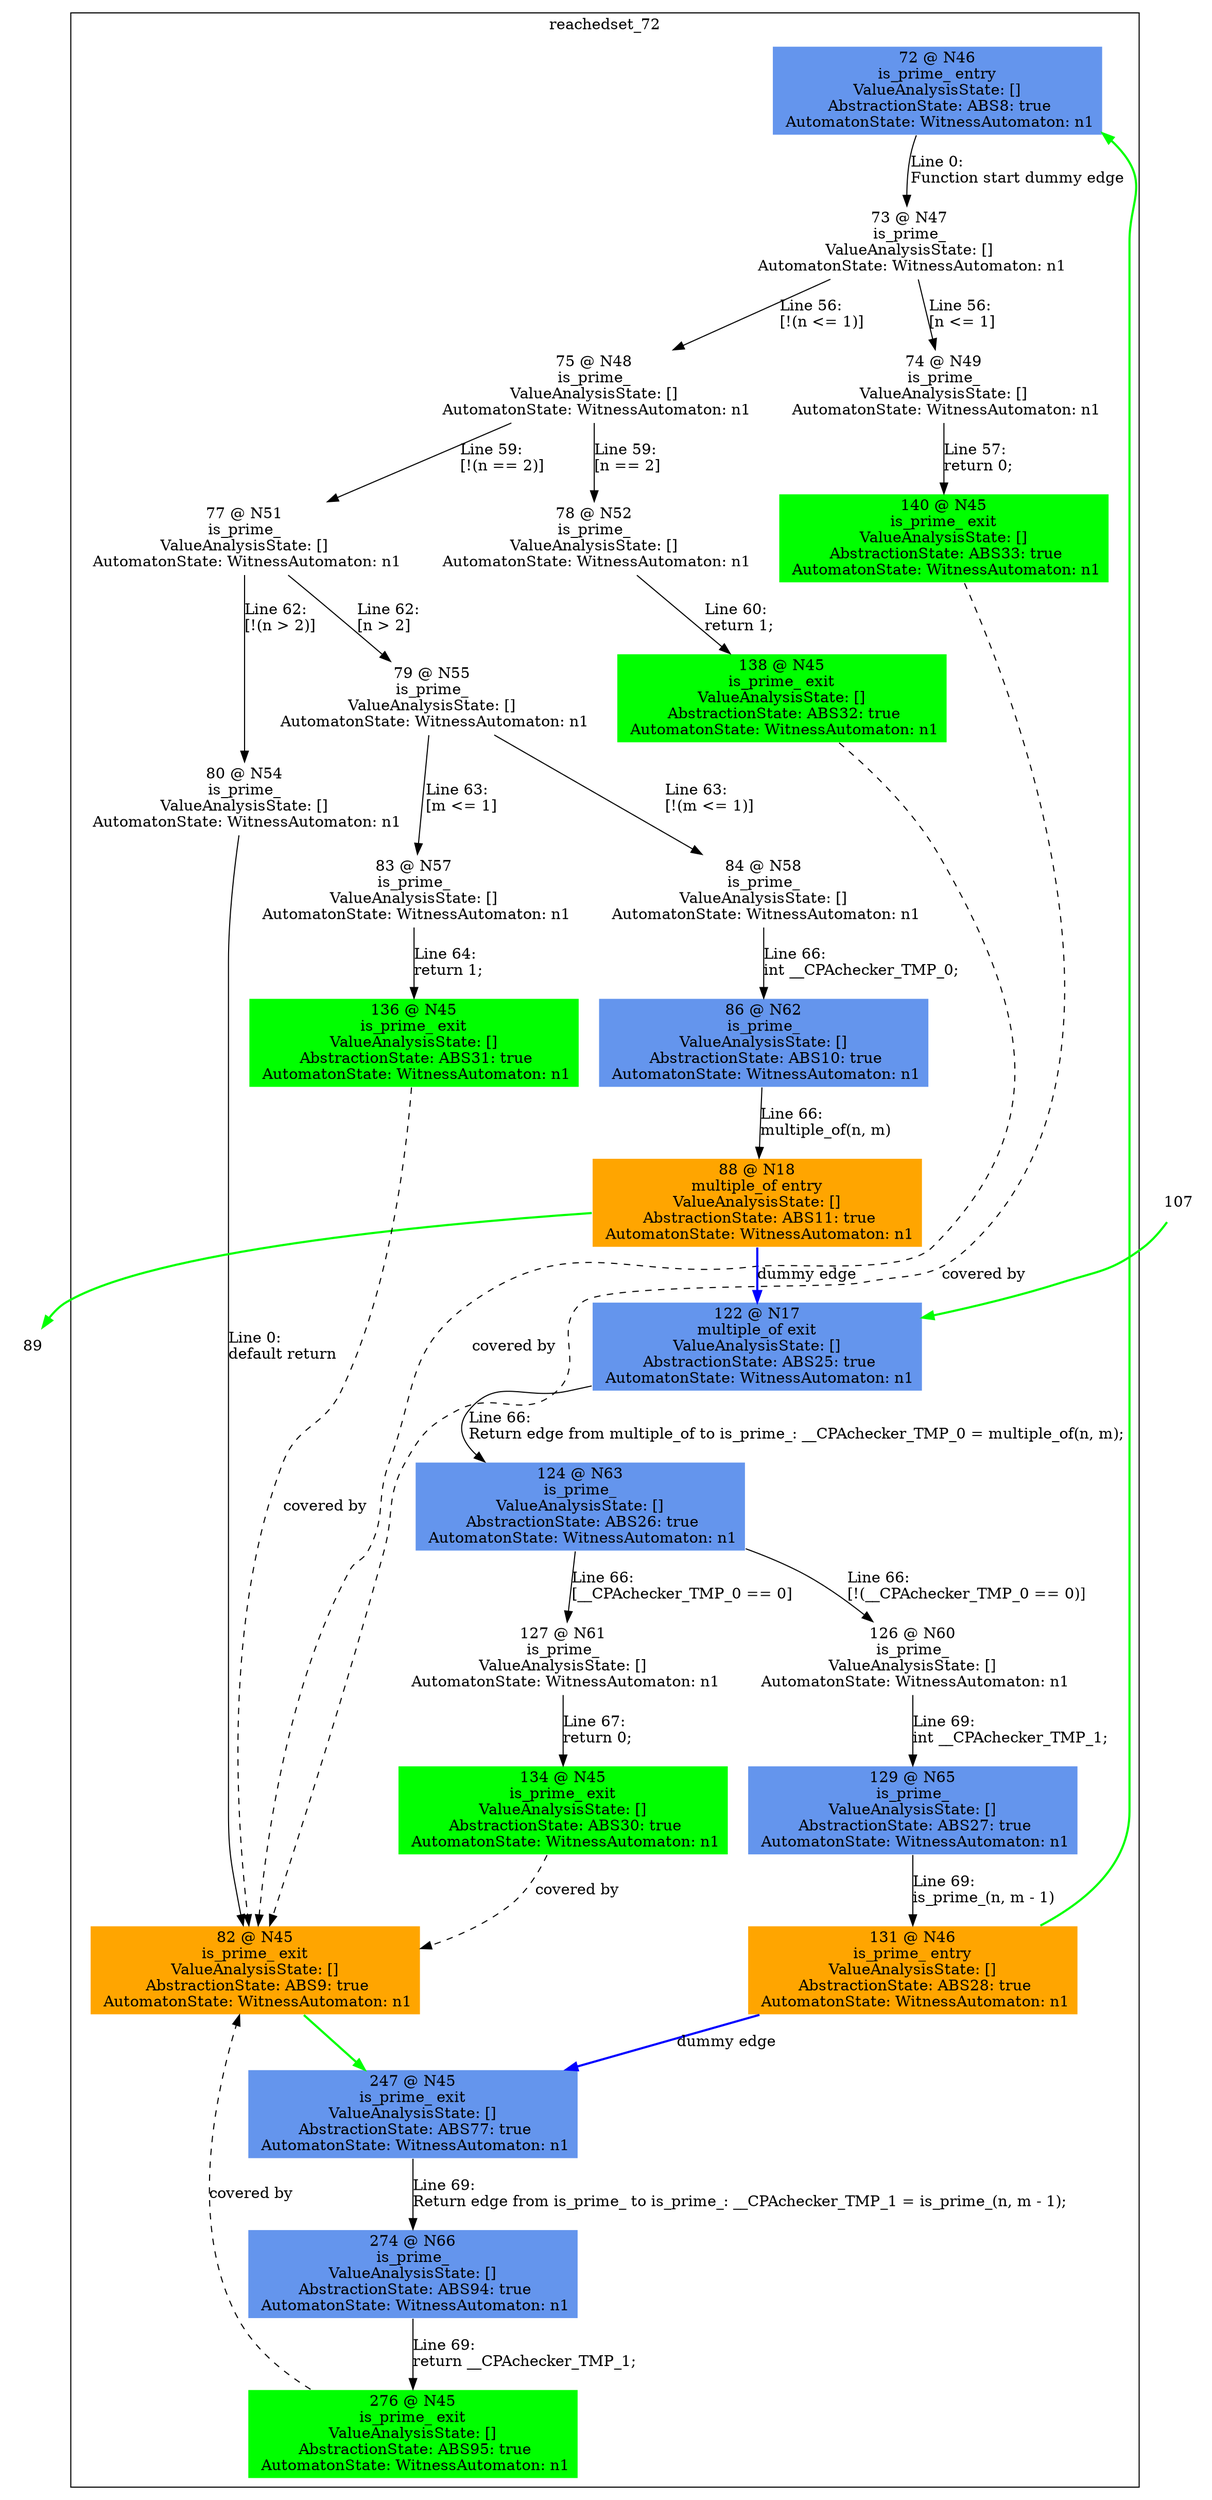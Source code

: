 digraph ARG {
node [style="filled" shape="box" color="white"]
subgraph cluster_72 {
label="reachedset_72"
72 [fillcolor="cornflowerblue" label="72 @ N46\nis_prime_ entry\nValueAnalysisState: []\n AbstractionState: ABS8: true\n AutomatonState: WitnessAutomaton: n1\n" id="72"]
73 [label="73 @ N47\nis_prime_\nValueAnalysisState: []\n AutomatonState: WitnessAutomaton: n1\n" id="73"]
75 [label="75 @ N48\nis_prime_\nValueAnalysisState: []\n AutomatonState: WitnessAutomaton: n1\n" id="75"]
78 [label="78 @ N52\nis_prime_\nValueAnalysisState: []\n AutomatonState: WitnessAutomaton: n1\n" id="78"]
138 [fillcolor="green" label="138 @ N45\nis_prime_ exit\nValueAnalysisState: []\n AbstractionState: ABS32: true\n AutomatonState: WitnessAutomaton: n1\n" id="138"]
77 [label="77 @ N51\nis_prime_\nValueAnalysisState: []\n AutomatonState: WitnessAutomaton: n1\n" id="77"]
80 [label="80 @ N54\nis_prime_\nValueAnalysisState: []\n AutomatonState: WitnessAutomaton: n1\n" id="80"]
82 [fillcolor="orange" label="82 @ N45\nis_prime_ exit\nValueAnalysisState: []\n AbstractionState: ABS9: true\n AutomatonState: WitnessAutomaton: n1\n" id="82"]
79 [label="79 @ N55\nis_prime_\nValueAnalysisState: []\n AutomatonState: WitnessAutomaton: n1\n" id="79"]
84 [label="84 @ N58\nis_prime_\nValueAnalysisState: []\n AutomatonState: WitnessAutomaton: n1\n" id="84"]
86 [fillcolor="cornflowerblue" label="86 @ N62\nis_prime_\nValueAnalysisState: []\n AbstractionState: ABS10: true\n AutomatonState: WitnessAutomaton: n1\n" id="86"]
88 [fillcolor="orange" label="88 @ N18\nmultiple_of entry\nValueAnalysisState: []\n AbstractionState: ABS11: true\n AutomatonState: WitnessAutomaton: n1\n" id="88"]
122 [fillcolor="cornflowerblue" label="122 @ N17\nmultiple_of exit\nValueAnalysisState: []\n AbstractionState: ABS25: true\n AutomatonState: WitnessAutomaton: n1\n" id="122"]
124 [fillcolor="cornflowerblue" label="124 @ N63\nis_prime_\nValueAnalysisState: []\n AbstractionState: ABS26: true\n AutomatonState: WitnessAutomaton: n1\n" id="124"]
127 [label="127 @ N61\nis_prime_\nValueAnalysisState: []\n AutomatonState: WitnessAutomaton: n1\n" id="127"]
134 [fillcolor="green" label="134 @ N45\nis_prime_ exit\nValueAnalysisState: []\n AbstractionState: ABS30: true\n AutomatonState: WitnessAutomaton: n1\n" id="134"]
126 [label="126 @ N60\nis_prime_\nValueAnalysisState: []\n AutomatonState: WitnessAutomaton: n1\n" id="126"]
129 [fillcolor="cornflowerblue" label="129 @ N65\nis_prime_\nValueAnalysisState: []\n AbstractionState: ABS27: true\n AutomatonState: WitnessAutomaton: n1\n" id="129"]
131 [fillcolor="orange" label="131 @ N46\nis_prime_ entry\nValueAnalysisState: []\n AbstractionState: ABS28: true\n AutomatonState: WitnessAutomaton: n1\n" id="131"]
247 [fillcolor="cornflowerblue" label="247 @ N45\nis_prime_ exit\nValueAnalysisState: []\n AbstractionState: ABS77: true\n AutomatonState: WitnessAutomaton: n1\n" id="247"]
274 [fillcolor="cornflowerblue" label="274 @ N66\nis_prime_\nValueAnalysisState: []\n AbstractionState: ABS94: true\n AutomatonState: WitnessAutomaton: n1\n" id="274"]
276 [fillcolor="green" label="276 @ N45\nis_prime_ exit\nValueAnalysisState: []\n AbstractionState: ABS95: true\n AutomatonState: WitnessAutomaton: n1\n" id="276"]
83 [label="83 @ N57\nis_prime_\nValueAnalysisState: []\n AutomatonState: WitnessAutomaton: n1\n" id="83"]
136 [fillcolor="green" label="136 @ N45\nis_prime_ exit\nValueAnalysisState: []\n AbstractionState: ABS31: true\n AutomatonState: WitnessAutomaton: n1\n" id="136"]
74 [label="74 @ N49\nis_prime_\nValueAnalysisState: []\n AutomatonState: WitnessAutomaton: n1\n" id="74"]
140 [fillcolor="green" label="140 @ N45\nis_prime_ exit\nValueAnalysisState: []\n AbstractionState: ABS33: true\n AutomatonState: WitnessAutomaton: n1\n" id="140"]
72 -> 73 [label="Line 0: \lFunction start dummy edge\l" id="72 -> 73"]
73 -> 74 [label="Line 56: \l[n <= 1]\l" id="73 -> 74"]
73 -> 75 [label="Line 56: \l[!(n <= 1)]\l" id="73 -> 75"]
75 -> 77 [label="Line 59: \l[!(n == 2)]\l" id="75 -> 77"]
75 -> 78 [label="Line 59: \l[n == 2]\l" id="75 -> 78"]
78 -> 138 [label="Line 60: \lreturn 1;\l" id="78 -> 138"]
77 -> 79 [label="Line 62: \l[n > 2]\l" id="77 -> 79"]
77 -> 80 [label="Line 62: \l[!(n > 2)]\l" id="77 -> 80"]
80 -> 82 [label="Line 0: \ldefault return\l" id="80 -> 82"]
134 -> 82 [style="dashed" weight="0" label="covered by"]
136 -> 82 [style="dashed" weight="0" label="covered by"]
138 -> 82 [style="dashed" weight="0" label="covered by"]
140 -> 82 [style="dashed" weight="0" label="covered by"]
276 -> 82 [style="dashed" weight="0" label="covered by"]
79 -> 83 [label="Line 63: \l[m <= 1]\l" id="79 -> 83"]
79 -> 84 [label="Line 63: \l[!(m <= 1)]\l" id="79 -> 84"]
84 -> 86 [label="Line 66: \lint __CPAchecker_TMP_0;\l" id="84 -> 86"]
86 -> 88 [label="Line 66: \lmultiple_of(n, m)\l" id="86 -> 88"]
88 -> 122 [style="bold" color="blue" label="dummy edge" id="88 -> 122"]
122 -> 124 [label="Line 66: \lReturn edge from multiple_of to is_prime_: __CPAchecker_TMP_0 = multiple_of(n, m);\l" id="122 -> 124"]
124 -> 126 [label="Line 66: \l[!(__CPAchecker_TMP_0 == 0)]\l" id="124 -> 126"]
124 -> 127 [label="Line 66: \l[__CPAchecker_TMP_0 == 0]\l" id="124 -> 127"]
127 -> 134 [label="Line 67: \lreturn 0;\l" id="127 -> 134"]
126 -> 129 [label="Line 69: \lint __CPAchecker_TMP_1;\l" id="126 -> 129"]
129 -> 131 [label="Line 69: \lis_prime_(n, m - 1)\l" id="129 -> 131"]
131 -> 247 [style="bold" color="blue" label="dummy edge" id="131 -> 247"]
247 -> 274 [label="Line 69: \lReturn edge from is_prime_ to is_prime_: __CPAchecker_TMP_1 = is_prime_(n, m - 1);\l" id="247 -> 274"]
274 -> 276 [label="Line 69: \lreturn __CPAchecker_TMP_1;\l" id="274 -> 276"]
83 -> 136 [label="Line 64: \lreturn 1;\l" id="83 -> 136"]
74 -> 140 [label="Line 57: \lreturn 0;\l" id="74 -> 140"]
}
131 -> 72 [color=green style=bold]
82 -> 247 [color=green style=bold]
88 -> 89 [color=green style=bold]
107 -> 122 [color=green style=bold]
}
